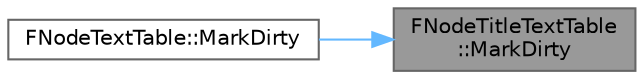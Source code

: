digraph "FNodeTitleTextTable::MarkDirty"
{
 // INTERACTIVE_SVG=YES
 // LATEX_PDF_SIZE
  bgcolor="transparent";
  edge [fontname=Helvetica,fontsize=10,labelfontname=Helvetica,labelfontsize=10];
  node [fontname=Helvetica,fontsize=10,shape=box,height=0.2,width=0.4];
  rankdir="RL";
  Node1 [id="Node000001",label="FNodeTitleTextTable\l::MarkDirty",height=0.2,width=0.4,color="gray40", fillcolor="grey60", style="filled", fontcolor="black",tooltip=" "];
  Node1 -> Node2 [id="edge1_Node000001_Node000002",dir="back",color="steelblue1",style="solid",tooltip=" "];
  Node2 [id="Node000002",label="FNodeTextTable::MarkDirty",height=0.2,width=0.4,color="grey40", fillcolor="white", style="filled",URL="$d7/d62/structFNodeTextTable.html#a94ce935e5f4f0d3ca0dbc647fcfb7997",tooltip=" "];
}
